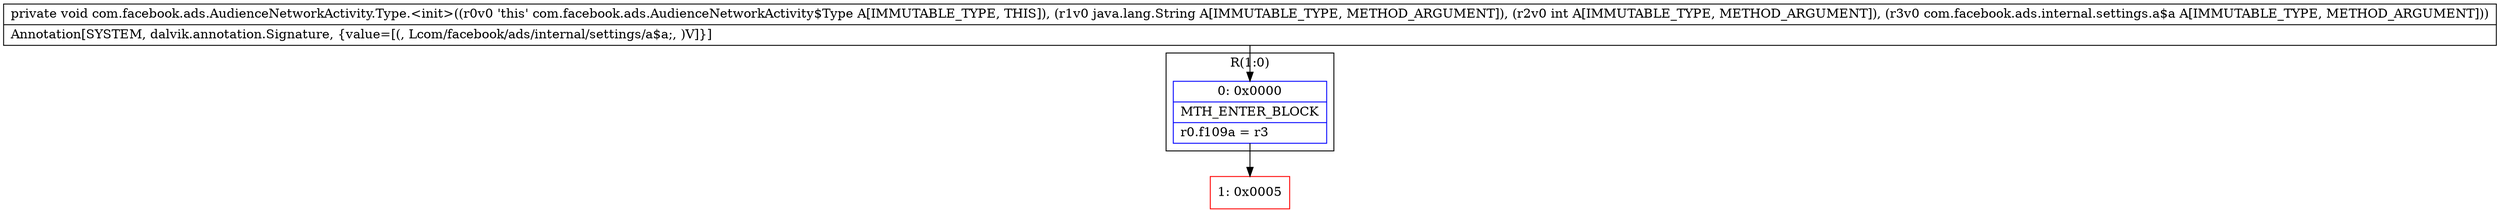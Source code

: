 digraph "CFG forcom.facebook.ads.AudienceNetworkActivity.Type.\<init\>(Ljava\/lang\/String;ILcom\/facebook\/ads\/internal\/settings\/a$a;)V" {
subgraph cluster_Region_1835470179 {
label = "R(1:0)";
node [shape=record,color=blue];
Node_0 [shape=record,label="{0\:\ 0x0000|MTH_ENTER_BLOCK\l|r0.f109a = r3\l}"];
}
Node_1 [shape=record,color=red,label="{1\:\ 0x0005}"];
MethodNode[shape=record,label="{private void com.facebook.ads.AudienceNetworkActivity.Type.\<init\>((r0v0 'this' com.facebook.ads.AudienceNetworkActivity$Type A[IMMUTABLE_TYPE, THIS]), (r1v0 java.lang.String A[IMMUTABLE_TYPE, METHOD_ARGUMENT]), (r2v0 int A[IMMUTABLE_TYPE, METHOD_ARGUMENT]), (r3v0 com.facebook.ads.internal.settings.a$a A[IMMUTABLE_TYPE, METHOD_ARGUMENT]))  | Annotation[SYSTEM, dalvik.annotation.Signature, \{value=[(, Lcom\/facebook\/ads\/internal\/settings\/a$a;, )V]\}]\l}"];
MethodNode -> Node_0;
Node_0 -> Node_1;
}

